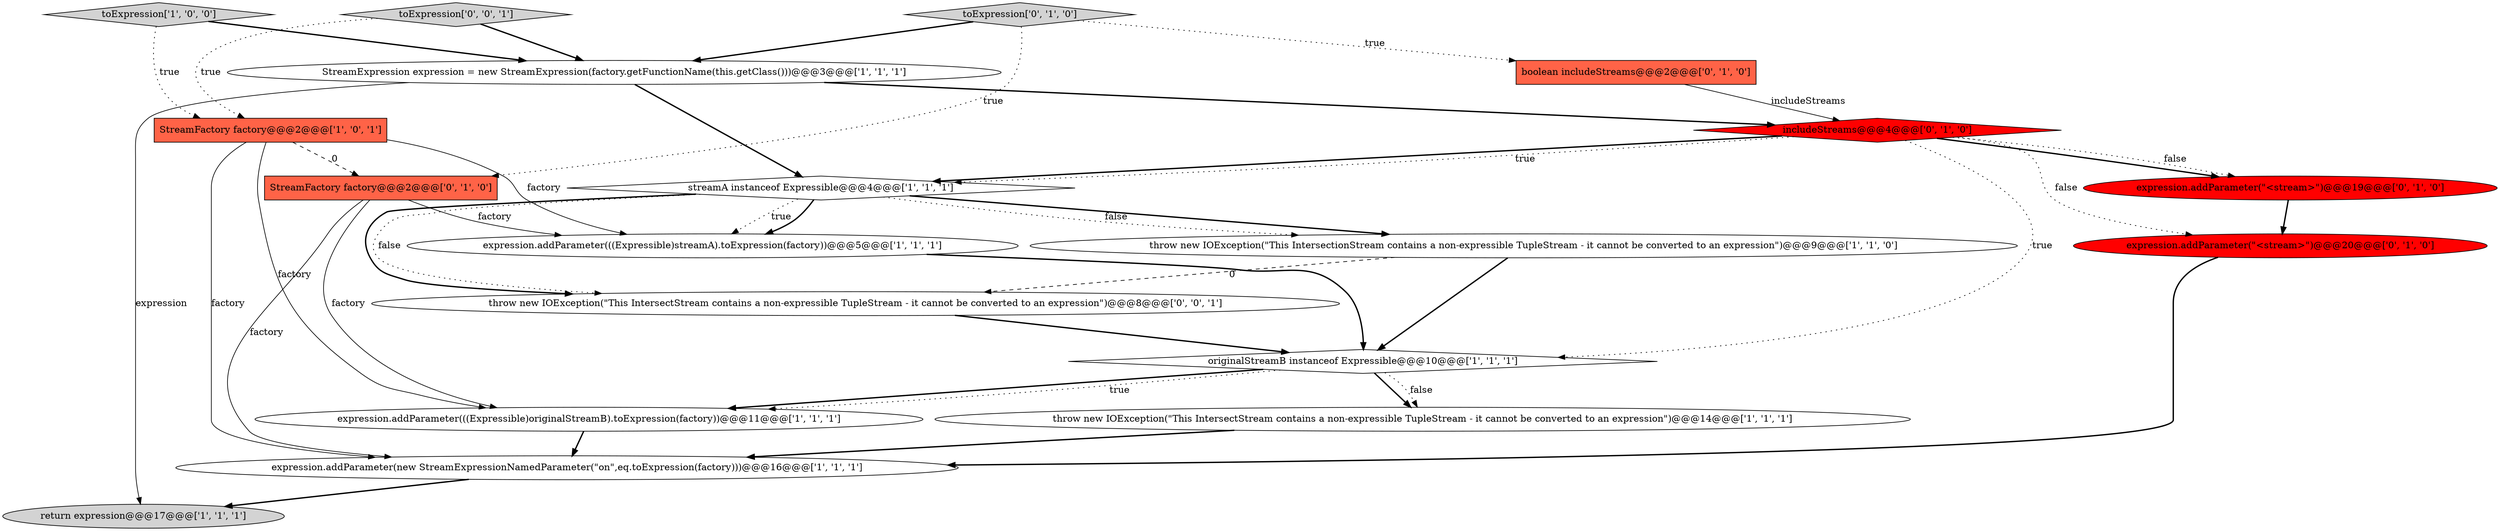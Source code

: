 digraph {
2 [style = filled, label = "StreamFactory factory@@@2@@@['1', '0', '1']", fillcolor = tomato, shape = box image = "AAA0AAABBB1BBB"];
3 [style = filled, label = "throw new IOException(\"This IntersectionStream contains a non-expressible TupleStream - it cannot be converted to an expression\")@@@9@@@['1', '1', '0']", fillcolor = white, shape = ellipse image = "AAA0AAABBB1BBB"];
12 [style = filled, label = "includeStreams@@@4@@@['0', '1', '0']", fillcolor = red, shape = diamond image = "AAA1AAABBB2BBB"];
13 [style = filled, label = "expression.addParameter(\"<stream>\")@@@19@@@['0', '1', '0']", fillcolor = red, shape = ellipse image = "AAA1AAABBB2BBB"];
4 [style = filled, label = "expression.addParameter(new StreamExpressionNamedParameter(\"on\",eq.toExpression(factory)))@@@16@@@['1', '1', '1']", fillcolor = white, shape = ellipse image = "AAA0AAABBB1BBB"];
14 [style = filled, label = "expression.addParameter(\"<stream>\")@@@20@@@['0', '1', '0']", fillcolor = red, shape = ellipse image = "AAA1AAABBB2BBB"];
10 [style = filled, label = "throw new IOException(\"This IntersectStream contains a non-expressible TupleStream - it cannot be converted to an expression\")@@@14@@@['1', '1', '1']", fillcolor = white, shape = ellipse image = "AAA0AAABBB1BBB"];
16 [style = filled, label = "StreamFactory factory@@@2@@@['0', '1', '0']", fillcolor = tomato, shape = box image = "AAA1AAABBB2BBB"];
7 [style = filled, label = "expression.addParameter(((Expressible)streamA).toExpression(factory))@@@5@@@['1', '1', '1']", fillcolor = white, shape = ellipse image = "AAA0AAABBB1BBB"];
11 [style = filled, label = "toExpression['0', '1', '0']", fillcolor = lightgray, shape = diamond image = "AAA0AAABBB2BBB"];
0 [style = filled, label = "originalStreamB instanceof Expressible@@@10@@@['1', '1', '1']", fillcolor = white, shape = diamond image = "AAA0AAABBB1BBB"];
18 [style = filled, label = "toExpression['0', '0', '1']", fillcolor = lightgray, shape = diamond image = "AAA0AAABBB3BBB"];
1 [style = filled, label = "StreamExpression expression = new StreamExpression(factory.getFunctionName(this.getClass()))@@@3@@@['1', '1', '1']", fillcolor = white, shape = ellipse image = "AAA0AAABBB1BBB"];
5 [style = filled, label = "streamA instanceof Expressible@@@4@@@['1', '1', '1']", fillcolor = white, shape = diamond image = "AAA0AAABBB1BBB"];
9 [style = filled, label = "expression.addParameter(((Expressible)originalStreamB).toExpression(factory))@@@11@@@['1', '1', '1']", fillcolor = white, shape = ellipse image = "AAA0AAABBB1BBB"];
8 [style = filled, label = "return expression@@@17@@@['1', '1', '1']", fillcolor = lightgray, shape = ellipse image = "AAA0AAABBB1BBB"];
6 [style = filled, label = "toExpression['1', '0', '0']", fillcolor = lightgray, shape = diamond image = "AAA0AAABBB1BBB"];
15 [style = filled, label = "boolean includeStreams@@@2@@@['0', '1', '0']", fillcolor = tomato, shape = box image = "AAA0AAABBB2BBB"];
17 [style = filled, label = "throw new IOException(\"This IntersectStream contains a non-expressible TupleStream - it cannot be converted to an expression\")@@@8@@@['0', '0', '1']", fillcolor = white, shape = ellipse image = "AAA0AAABBB3BBB"];
1->5 [style = bold, label=""];
5->3 [style = bold, label=""];
0->9 [style = bold, label=""];
16->7 [style = solid, label="factory"];
3->17 [style = dashed, label="0"];
12->5 [style = bold, label=""];
11->1 [style = bold, label=""];
16->9 [style = solid, label="factory"];
9->4 [style = bold, label=""];
5->17 [style = dotted, label="false"];
7->0 [style = bold, label=""];
2->7 [style = solid, label="factory"];
5->17 [style = bold, label=""];
3->0 [style = bold, label=""];
1->8 [style = solid, label="expression"];
6->1 [style = bold, label=""];
12->13 [style = bold, label=""];
0->10 [style = bold, label=""];
6->2 [style = dotted, label="true"];
17->0 [style = bold, label=""];
18->1 [style = bold, label=""];
2->4 [style = solid, label="factory"];
12->5 [style = dotted, label="true"];
16->4 [style = solid, label="factory"];
5->7 [style = dotted, label="true"];
2->16 [style = dashed, label="0"];
12->13 [style = dotted, label="false"];
5->3 [style = dotted, label="false"];
1->12 [style = bold, label=""];
10->4 [style = bold, label=""];
12->0 [style = dotted, label="true"];
11->16 [style = dotted, label="true"];
5->7 [style = bold, label=""];
4->8 [style = bold, label=""];
2->9 [style = solid, label="factory"];
15->12 [style = solid, label="includeStreams"];
11->15 [style = dotted, label="true"];
0->9 [style = dotted, label="true"];
13->14 [style = bold, label=""];
12->14 [style = dotted, label="false"];
18->2 [style = dotted, label="true"];
14->4 [style = bold, label=""];
0->10 [style = dotted, label="false"];
}
